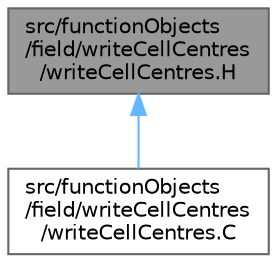 digraph "src/functionObjects/field/writeCellCentres/writeCellCentres.H"
{
 // LATEX_PDF_SIZE
  bgcolor="transparent";
  edge [fontname=Helvetica,fontsize=10,labelfontname=Helvetica,labelfontsize=10];
  node [fontname=Helvetica,fontsize=10,shape=box,height=0.2,width=0.4];
  Node1 [id="Node000001",label="src/functionObjects\l/field/writeCellCentres\l/writeCellCentres.H",height=0.2,width=0.4,color="gray40", fillcolor="grey60", style="filled", fontcolor="black",tooltip=" "];
  Node1 -> Node2 [id="edge1_Node000001_Node000002",dir="back",color="steelblue1",style="solid",tooltip=" "];
  Node2 [id="Node000002",label="src/functionObjects\l/field/writeCellCentres\l/writeCellCentres.C",height=0.2,width=0.4,color="grey40", fillcolor="white", style="filled",URL="$writeCellCentres_8C.html",tooltip=" "];
}
